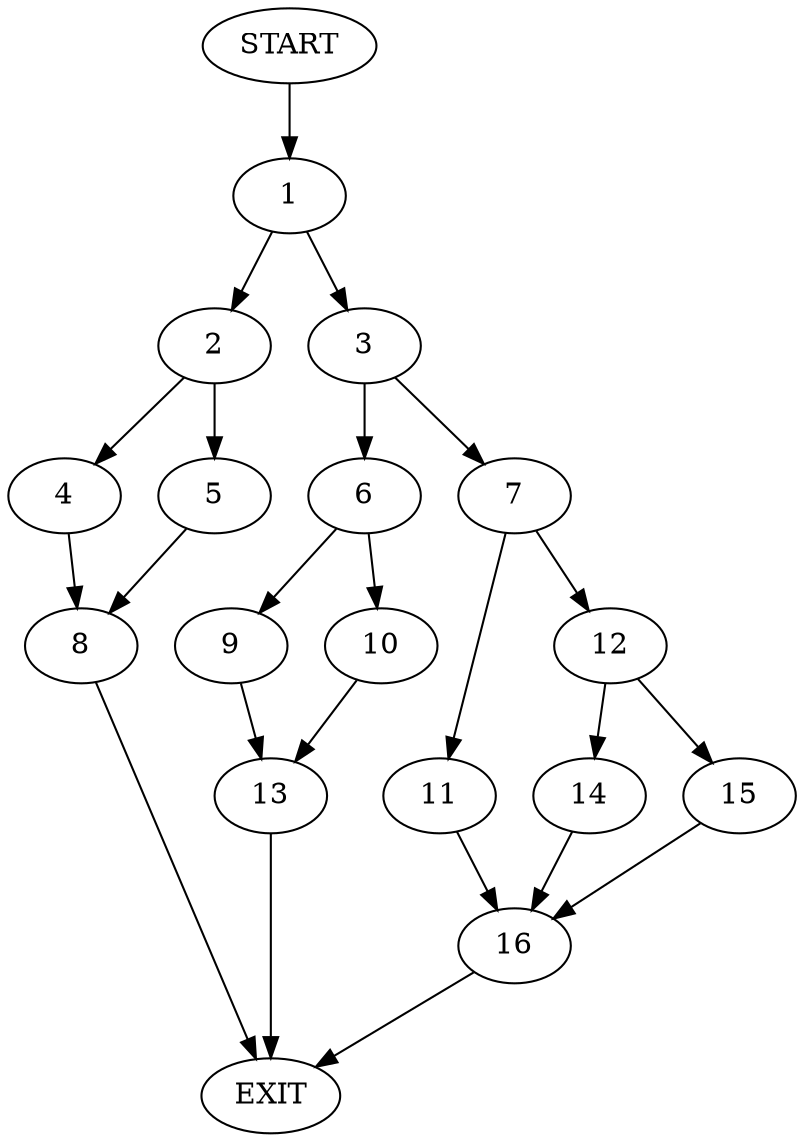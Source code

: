 digraph {
0 [label="START"]
17 [label="EXIT"]
0 -> 1
1 -> 2
1 -> 3
2 -> 4
2 -> 5
3 -> 6
3 -> 7
5 -> 8
4 -> 8
8 -> 17
6 -> 9
6 -> 10
7 -> 11
7 -> 12
9 -> 13
10 -> 13
13 -> 17
12 -> 14
12 -> 15
11 -> 16
16 -> 17
15 -> 16
14 -> 16
}
